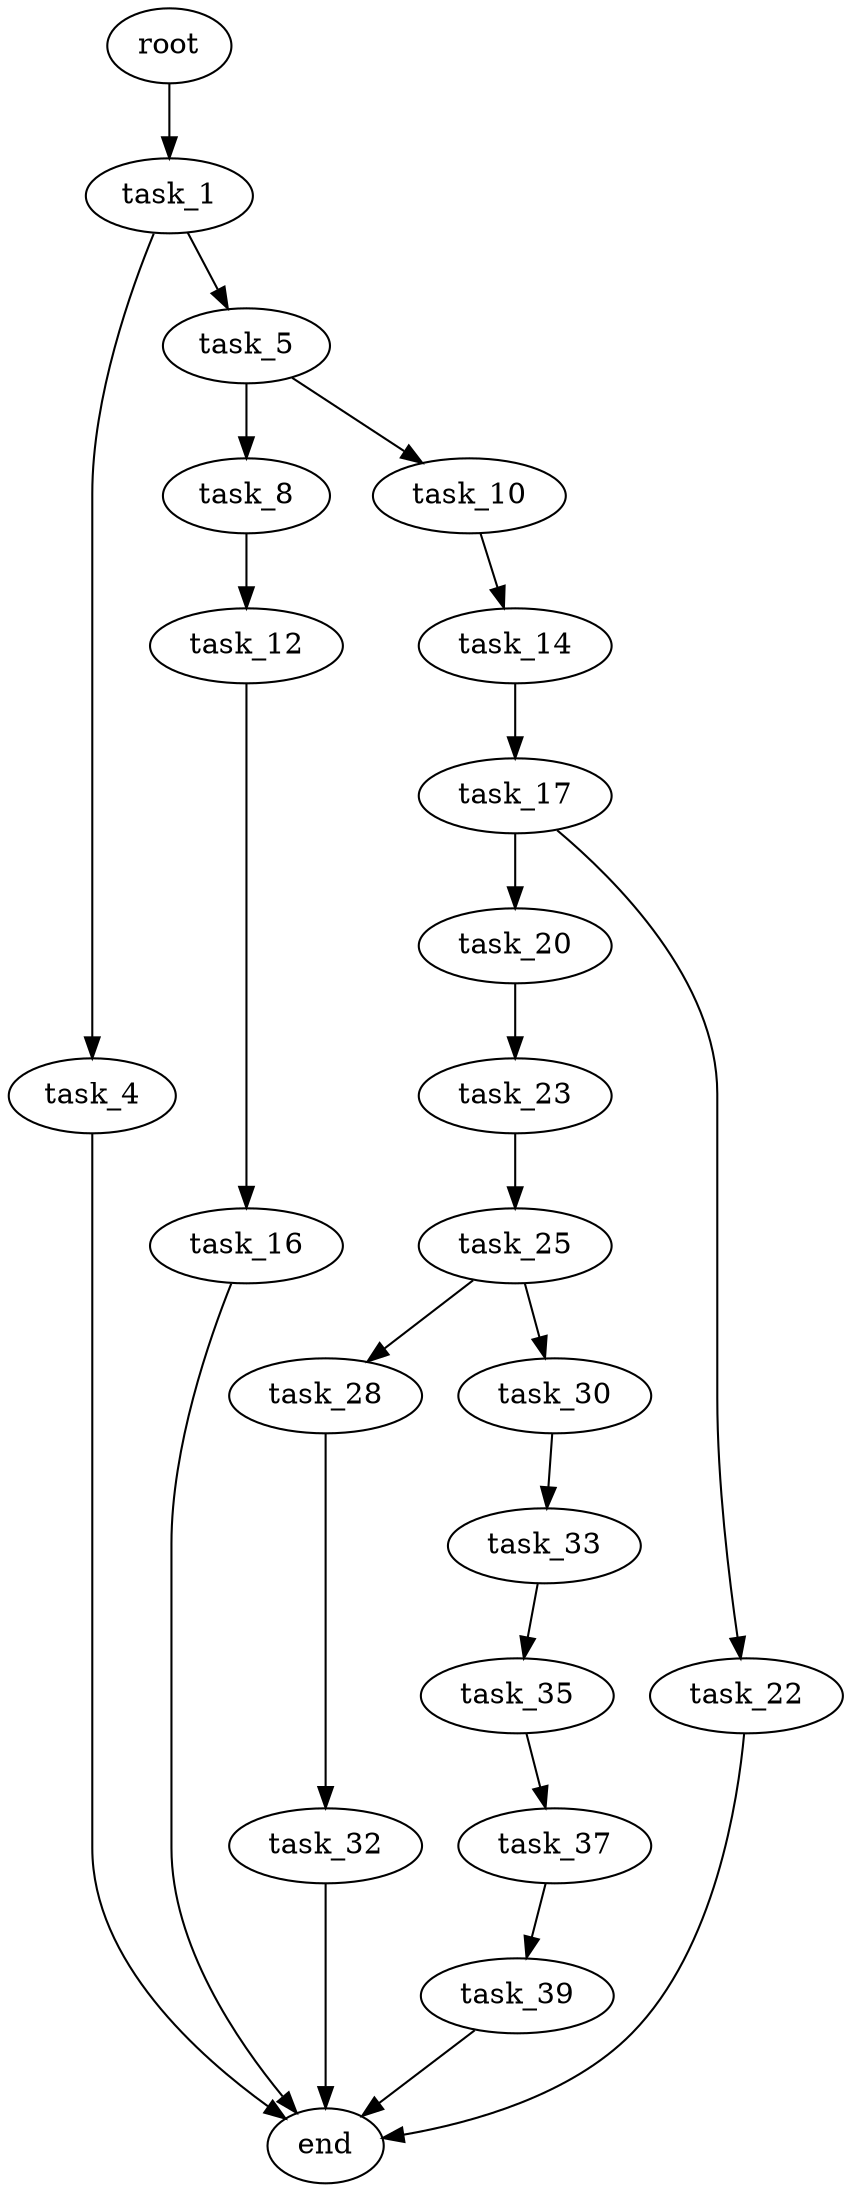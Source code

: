 digraph G {
  root [size="0.000000"];
  task_1 [size="782757789696.000000"];
  task_4 [size="549755813888.000000"];
  task_5 [size="1073741824000.000000"];
  end [size="0.000000"];
  task_8 [size="660104285672.000000"];
  task_10 [size="2141532888.000000"];
  task_12 [size="549755813888.000000"];
  task_14 [size="782757789696.000000"];
  task_16 [size="138573813465.000000"];
  task_17 [size="231928233984.000000"];
  task_20 [size="95560240636.000000"];
  task_22 [size="28434314505.000000"];
  task_23 [size="472551716.000000"];
  task_25 [size="26758589786.000000"];
  task_28 [size="1552279254.000000"];
  task_30 [size="231928233984.000000"];
  task_32 [size="9183511362.000000"];
  task_33 [size="68719476736.000000"];
  task_35 [size="1073741824000.000000"];
  task_37 [size="482469890328.000000"];
  task_39 [size="4747798575.000000"];

  root -> task_1 [size="1.000000"];
  task_1 -> task_4 [size="679477248.000000"];
  task_1 -> task_5 [size="679477248.000000"];
  task_4 -> end [size="1.000000"];
  task_5 -> task_8 [size="838860800.000000"];
  task_5 -> task_10 [size="838860800.000000"];
  task_8 -> task_12 [size="536870912.000000"];
  task_10 -> task_14 [size="33554432.000000"];
  task_12 -> task_16 [size="536870912.000000"];
  task_14 -> task_17 [size="679477248.000000"];
  task_16 -> end [size="1.000000"];
  task_17 -> task_20 [size="301989888.000000"];
  task_17 -> task_22 [size="301989888.000000"];
  task_20 -> task_23 [size="75497472.000000"];
  task_22 -> end [size="1.000000"];
  task_23 -> task_25 [size="33554432.000000"];
  task_25 -> task_28 [size="33554432.000000"];
  task_25 -> task_30 [size="33554432.000000"];
  task_28 -> task_32 [size="33554432.000000"];
  task_30 -> task_33 [size="301989888.000000"];
  task_32 -> end [size="1.000000"];
  task_33 -> task_35 [size="134217728.000000"];
  task_35 -> task_37 [size="838860800.000000"];
  task_37 -> task_39 [size="411041792.000000"];
  task_39 -> end [size="1.000000"];
}
